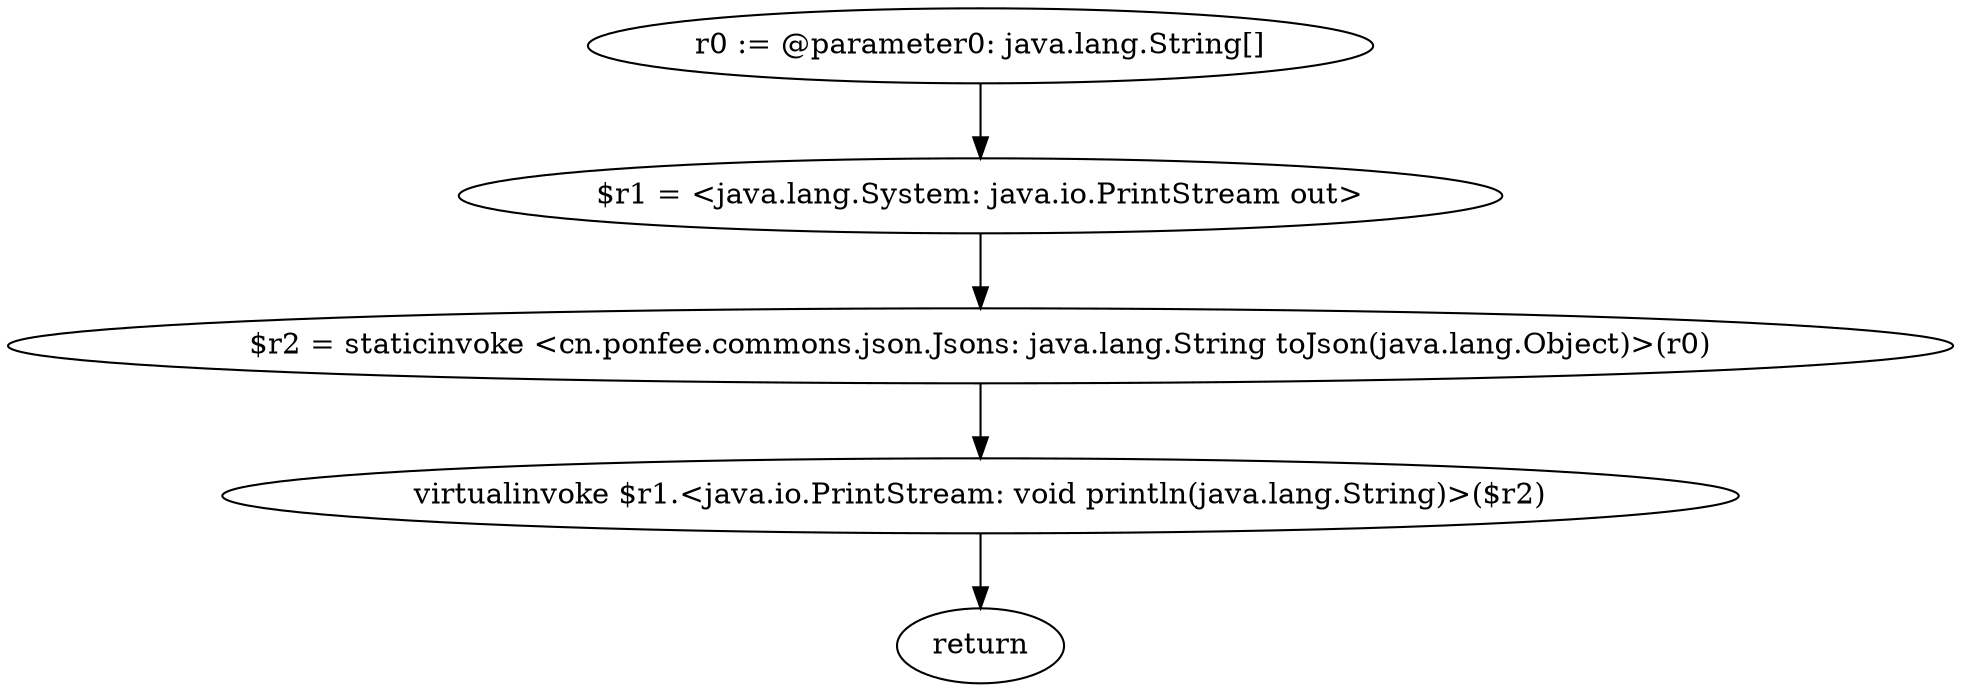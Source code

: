 digraph "unitGraph" {
    "r0 := @parameter0: java.lang.String[]"
    "$r1 = <java.lang.System: java.io.PrintStream out>"
    "$r2 = staticinvoke <cn.ponfee.commons.json.Jsons: java.lang.String toJson(java.lang.Object)>(r0)"
    "virtualinvoke $r1.<java.io.PrintStream: void println(java.lang.String)>($r2)"
    "return"
    "r0 := @parameter0: java.lang.String[]"->"$r1 = <java.lang.System: java.io.PrintStream out>";
    "$r1 = <java.lang.System: java.io.PrintStream out>"->"$r2 = staticinvoke <cn.ponfee.commons.json.Jsons: java.lang.String toJson(java.lang.Object)>(r0)";
    "$r2 = staticinvoke <cn.ponfee.commons.json.Jsons: java.lang.String toJson(java.lang.Object)>(r0)"->"virtualinvoke $r1.<java.io.PrintStream: void println(java.lang.String)>($r2)";
    "virtualinvoke $r1.<java.io.PrintStream: void println(java.lang.String)>($r2)"->"return";
}
